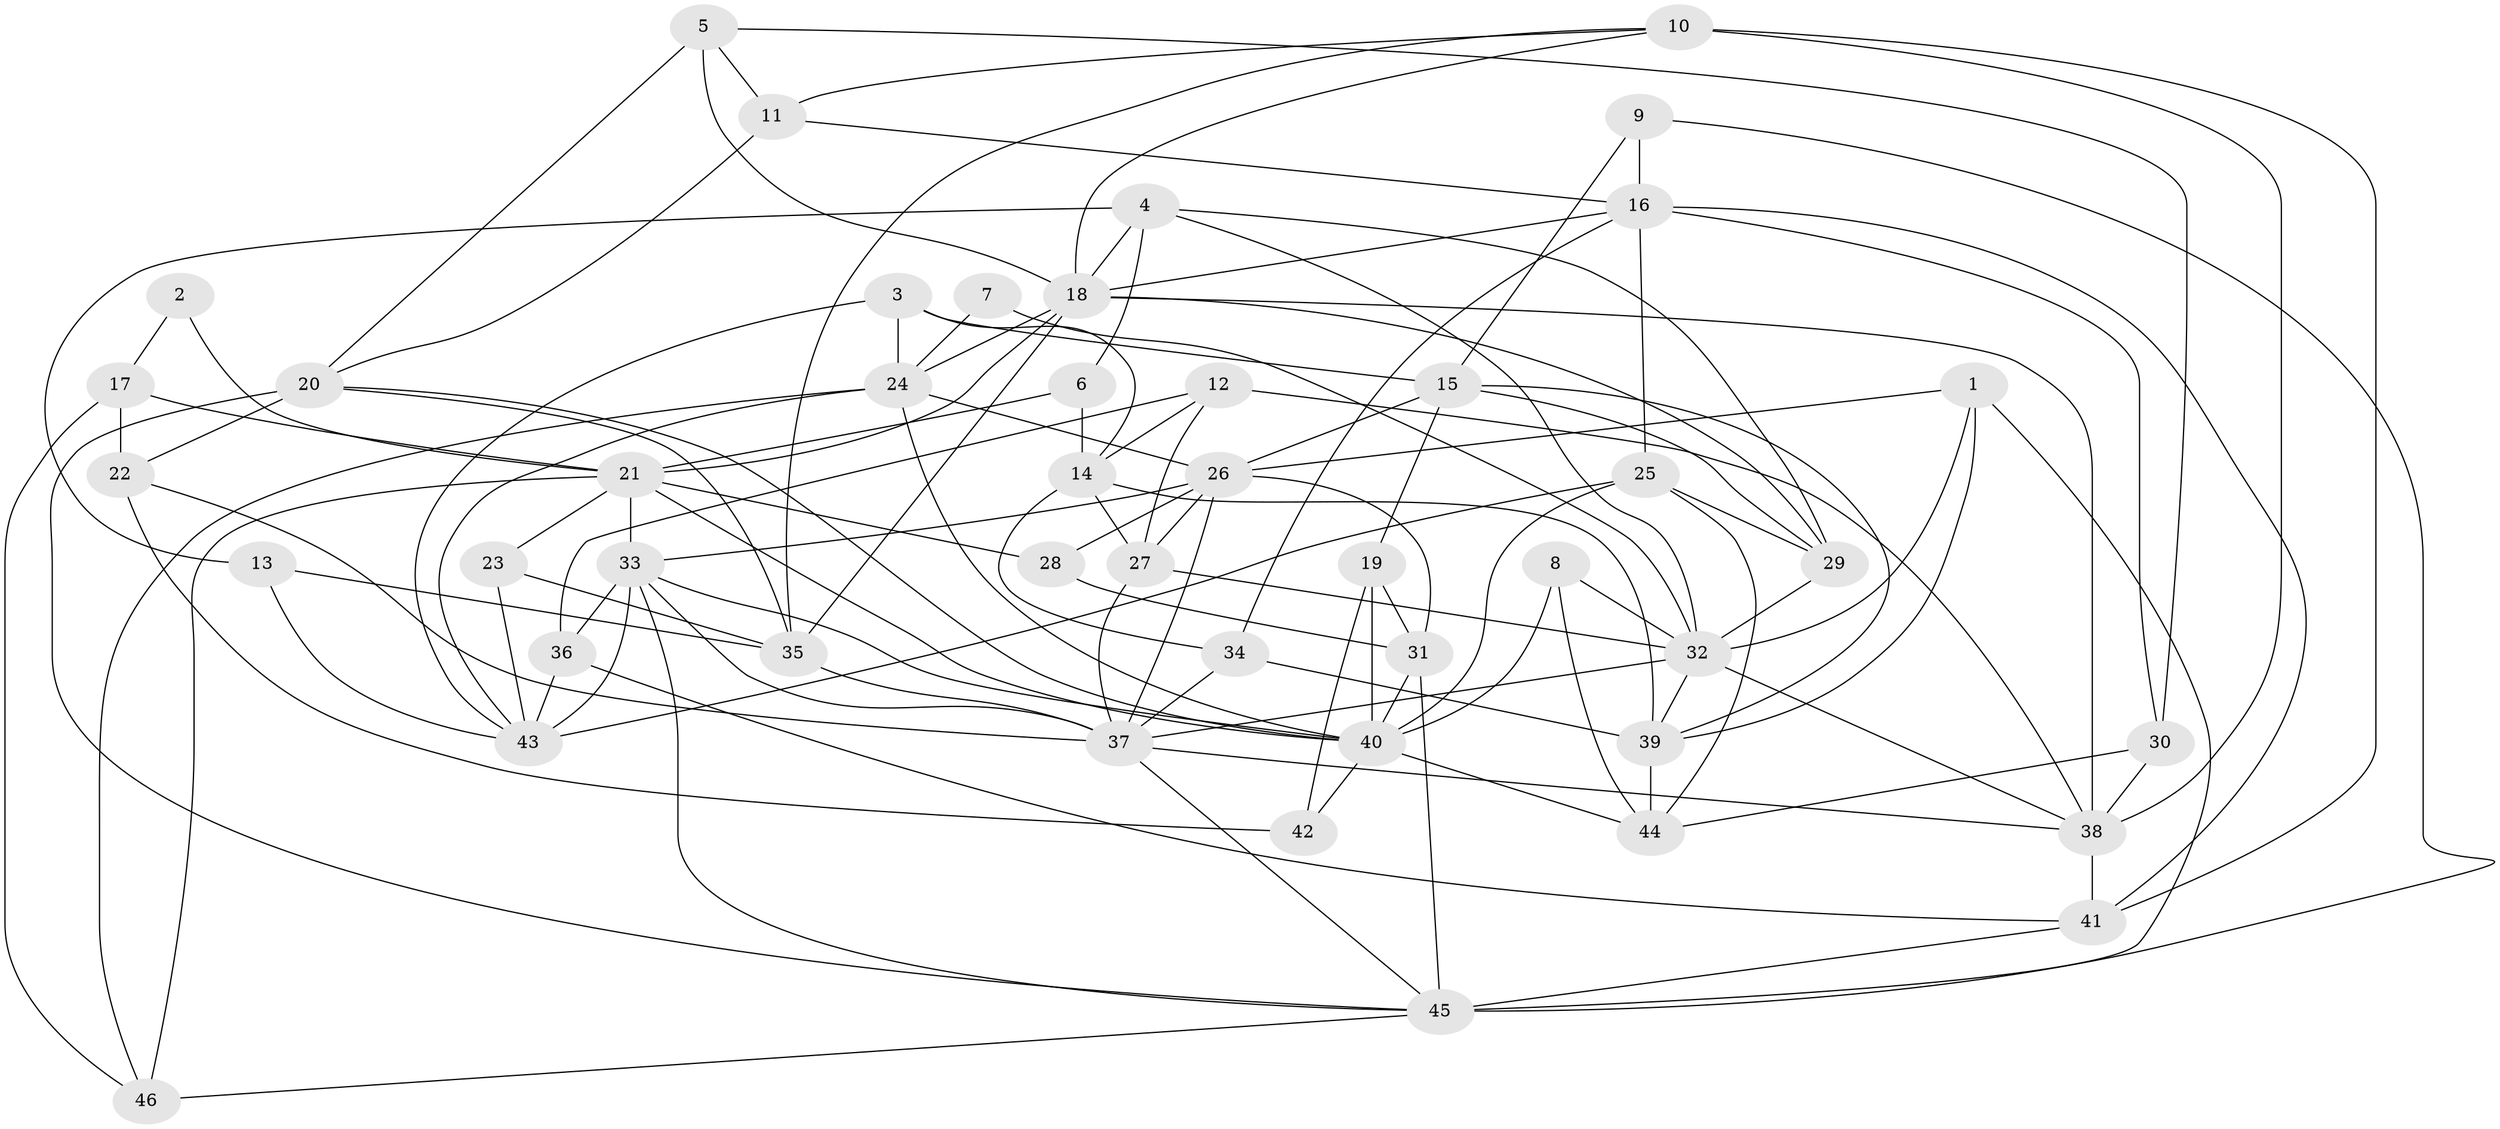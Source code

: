 // original degree distribution, {3: 0.26373626373626374, 4: 0.3076923076923077, 7: 0.06593406593406594, 5: 0.1978021978021978, 2: 0.12087912087912088, 6: 0.03296703296703297, 8: 0.01098901098901099}
// Generated by graph-tools (version 1.1) at 2025/01/03/09/25 03:01:58]
// undirected, 46 vertices, 120 edges
graph export_dot {
graph [start="1"]
  node [color=gray90,style=filled];
  1;
  2;
  3;
  4;
  5;
  6;
  7;
  8;
  9;
  10;
  11;
  12;
  13;
  14;
  15;
  16;
  17;
  18;
  19;
  20;
  21;
  22;
  23;
  24;
  25;
  26;
  27;
  28;
  29;
  30;
  31;
  32;
  33;
  34;
  35;
  36;
  37;
  38;
  39;
  40;
  41;
  42;
  43;
  44;
  45;
  46;
  1 -- 26 [weight=1.0];
  1 -- 32 [weight=1.0];
  1 -- 39 [weight=1.0];
  1 -- 45 [weight=1.0];
  2 -- 17 [weight=1.0];
  2 -- 21 [weight=1.0];
  3 -- 14 [weight=1.0];
  3 -- 15 [weight=1.0];
  3 -- 24 [weight=1.0];
  3 -- 43 [weight=1.0];
  4 -- 6 [weight=1.0];
  4 -- 13 [weight=1.0];
  4 -- 18 [weight=1.0];
  4 -- 29 [weight=1.0];
  4 -- 32 [weight=1.0];
  5 -- 11 [weight=1.0];
  5 -- 18 [weight=2.0];
  5 -- 20 [weight=1.0];
  5 -- 30 [weight=1.0];
  6 -- 14 [weight=1.0];
  6 -- 21 [weight=1.0];
  7 -- 24 [weight=1.0];
  7 -- 32 [weight=1.0];
  8 -- 32 [weight=3.0];
  8 -- 40 [weight=1.0];
  8 -- 44 [weight=1.0];
  9 -- 15 [weight=2.0];
  9 -- 16 [weight=1.0];
  9 -- 45 [weight=2.0];
  10 -- 11 [weight=1.0];
  10 -- 18 [weight=1.0];
  10 -- 35 [weight=1.0];
  10 -- 38 [weight=2.0];
  10 -- 41 [weight=1.0];
  11 -- 16 [weight=1.0];
  11 -- 20 [weight=1.0];
  12 -- 14 [weight=1.0];
  12 -- 27 [weight=1.0];
  12 -- 36 [weight=1.0];
  12 -- 38 [weight=1.0];
  13 -- 35 [weight=1.0];
  13 -- 43 [weight=1.0];
  14 -- 27 [weight=1.0];
  14 -- 34 [weight=1.0];
  14 -- 39 [weight=1.0];
  15 -- 19 [weight=2.0];
  15 -- 26 [weight=1.0];
  15 -- 29 [weight=1.0];
  15 -- 39 [weight=1.0];
  16 -- 18 [weight=1.0];
  16 -- 25 [weight=1.0];
  16 -- 30 [weight=1.0];
  16 -- 34 [weight=1.0];
  16 -- 41 [weight=1.0];
  17 -- 21 [weight=1.0];
  17 -- 22 [weight=3.0];
  17 -- 46 [weight=1.0];
  18 -- 21 [weight=1.0];
  18 -- 24 [weight=1.0];
  18 -- 29 [weight=1.0];
  18 -- 35 [weight=1.0];
  18 -- 38 [weight=1.0];
  19 -- 31 [weight=1.0];
  19 -- 40 [weight=1.0];
  19 -- 42 [weight=1.0];
  20 -- 22 [weight=1.0];
  20 -- 35 [weight=1.0];
  20 -- 40 [weight=1.0];
  20 -- 45 [weight=1.0];
  21 -- 23 [weight=1.0];
  21 -- 28 [weight=1.0];
  21 -- 33 [weight=1.0];
  21 -- 40 [weight=1.0];
  21 -- 46 [weight=1.0];
  22 -- 37 [weight=1.0];
  22 -- 42 [weight=1.0];
  23 -- 35 [weight=1.0];
  23 -- 43 [weight=1.0];
  24 -- 26 [weight=1.0];
  24 -- 40 [weight=1.0];
  24 -- 43 [weight=1.0];
  24 -- 46 [weight=1.0];
  25 -- 29 [weight=1.0];
  25 -- 40 [weight=1.0];
  25 -- 43 [weight=1.0];
  25 -- 44 [weight=1.0];
  26 -- 27 [weight=1.0];
  26 -- 28 [weight=1.0];
  26 -- 31 [weight=1.0];
  26 -- 33 [weight=1.0];
  26 -- 37 [weight=1.0];
  27 -- 32 [weight=3.0];
  27 -- 37 [weight=1.0];
  28 -- 31 [weight=1.0];
  29 -- 32 [weight=2.0];
  30 -- 38 [weight=1.0];
  30 -- 44 [weight=1.0];
  31 -- 40 [weight=1.0];
  31 -- 45 [weight=1.0];
  32 -- 37 [weight=1.0];
  32 -- 38 [weight=1.0];
  32 -- 39 [weight=1.0];
  33 -- 36 [weight=1.0];
  33 -- 37 [weight=1.0];
  33 -- 40 [weight=1.0];
  33 -- 43 [weight=1.0];
  33 -- 45 [weight=1.0];
  34 -- 37 [weight=1.0];
  34 -- 39 [weight=2.0];
  35 -- 37 [weight=1.0];
  36 -- 41 [weight=1.0];
  36 -- 43 [weight=2.0];
  37 -- 38 [weight=1.0];
  37 -- 45 [weight=1.0];
  38 -- 41 [weight=1.0];
  39 -- 44 [weight=1.0];
  40 -- 42 [weight=1.0];
  40 -- 44 [weight=1.0];
  41 -- 45 [weight=1.0];
  45 -- 46 [weight=1.0];
}
